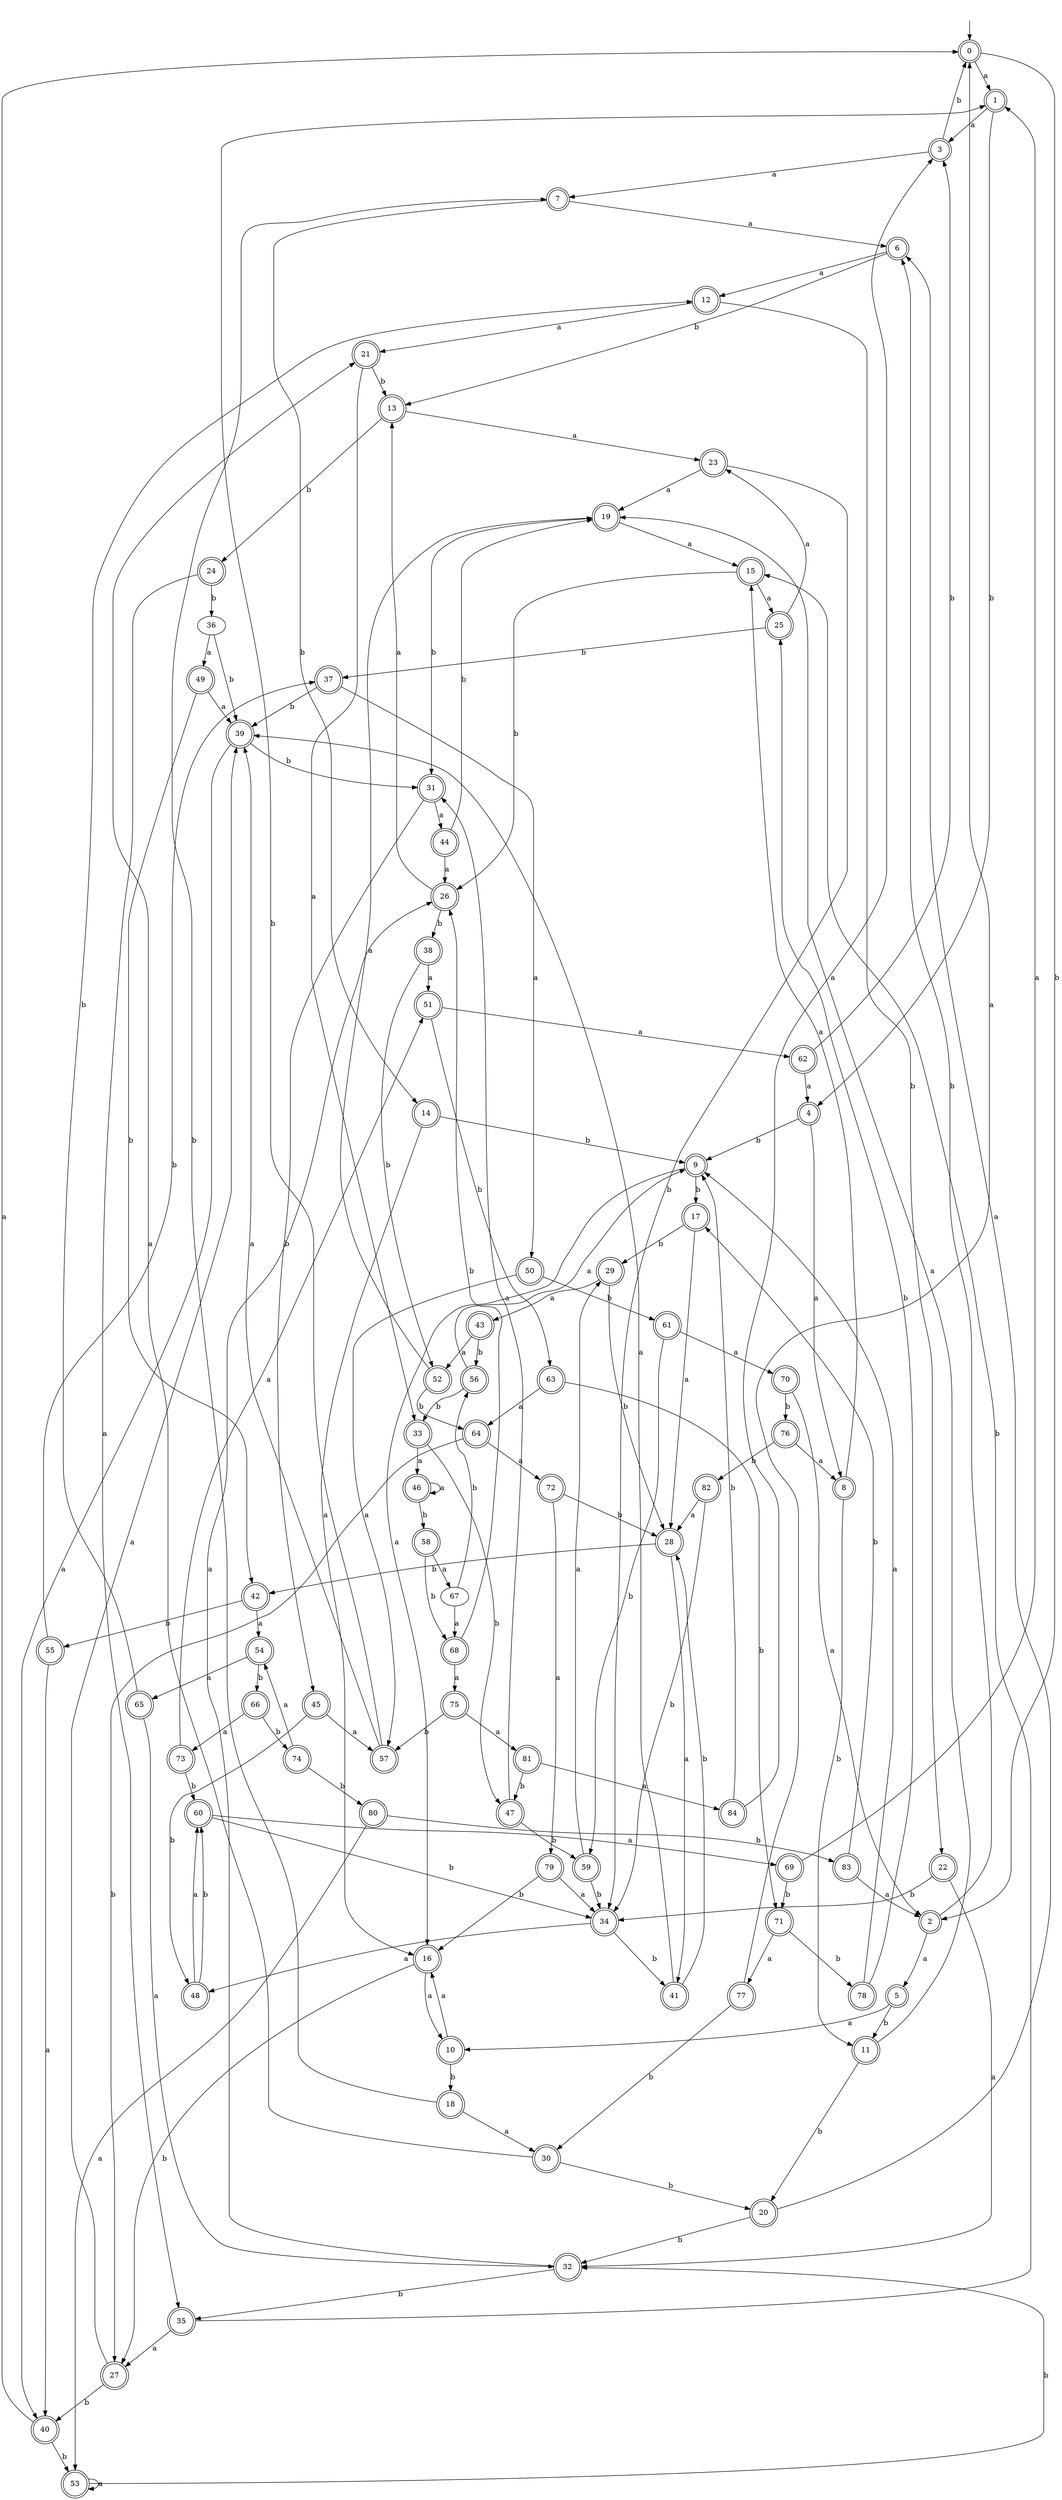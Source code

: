 digraph RandomDFA {
  __start0 [label="", shape=none];
  __start0 -> 0 [label=""];
  0 [shape=circle] [shape=doublecircle]
  0 -> 1 [label="a"]
  0 -> 2 [label="b"]
  1 [shape=doublecircle]
  1 -> 3 [label="a"]
  1 -> 4 [label="b"]
  2 [shape=doublecircle]
  2 -> 5 [label="a"]
  2 -> 6 [label="b"]
  3 [shape=doublecircle]
  3 -> 7 [label="a"]
  3 -> 0 [label="b"]
  4 [shape=doublecircle]
  4 -> 8 [label="a"]
  4 -> 9 [label="b"]
  5 [shape=doublecircle]
  5 -> 10 [label="a"]
  5 -> 11 [label="b"]
  6 [shape=doublecircle]
  6 -> 12 [label="a"]
  6 -> 13 [label="b"]
  7 [shape=doublecircle]
  7 -> 6 [label="a"]
  7 -> 14 [label="b"]
  8 [shape=doublecircle]
  8 -> 15 [label="a"]
  8 -> 11 [label="b"]
  9 [shape=doublecircle]
  9 -> 16 [label="a"]
  9 -> 17 [label="b"]
  10 [shape=doublecircle]
  10 -> 16 [label="a"]
  10 -> 18 [label="b"]
  11 [shape=doublecircle]
  11 -> 19 [label="a"]
  11 -> 20 [label="b"]
  12 [shape=doublecircle]
  12 -> 21 [label="a"]
  12 -> 22 [label="b"]
  13 [shape=doublecircle]
  13 -> 23 [label="a"]
  13 -> 24 [label="b"]
  14 [shape=doublecircle]
  14 -> 16 [label="a"]
  14 -> 9 [label="b"]
  15 [shape=doublecircle]
  15 -> 25 [label="a"]
  15 -> 26 [label="b"]
  16 [shape=doublecircle]
  16 -> 10 [label="a"]
  16 -> 27 [label="b"]
  17 [shape=doublecircle]
  17 -> 28 [label="a"]
  17 -> 29 [label="b"]
  18 [shape=doublecircle]
  18 -> 30 [label="a"]
  18 -> 7 [label="b"]
  19 [shape=doublecircle]
  19 -> 15 [label="a"]
  19 -> 31 [label="b"]
  20 [shape=doublecircle]
  20 -> 6 [label="a"]
  20 -> 32 [label="b"]
  21 [shape=doublecircle]
  21 -> 33 [label="a"]
  21 -> 13 [label="b"]
  22 [shape=doublecircle]
  22 -> 32 [label="a"]
  22 -> 34 [label="b"]
  23 [shape=doublecircle]
  23 -> 19 [label="a"]
  23 -> 34 [label="b"]
  24 [shape=doublecircle]
  24 -> 35 [label="a"]
  24 -> 36 [label="b"]
  25 [shape=doublecircle]
  25 -> 23 [label="a"]
  25 -> 37 [label="b"]
  26 [shape=doublecircle]
  26 -> 13 [label="a"]
  26 -> 38 [label="b"]
  27 [shape=doublecircle]
  27 -> 39 [label="a"]
  27 -> 40 [label="b"]
  28 [shape=doublecircle]
  28 -> 41 [label="a"]
  28 -> 42 [label="b"]
  29 [shape=doublecircle]
  29 -> 43 [label="a"]
  29 -> 28 [label="b"]
  30 [shape=doublecircle]
  30 -> 21 [label="a"]
  30 -> 20 [label="b"]
  31 [shape=doublecircle]
  31 -> 44 [label="a"]
  31 -> 45 [label="b"]
  32 [shape=doublecircle]
  32 -> 26 [label="a"]
  32 -> 35 [label="b"]
  33 [shape=doublecircle]
  33 -> 46 [label="a"]
  33 -> 47 [label="b"]
  34 [shape=doublecircle]
  34 -> 48 [label="a"]
  34 -> 41 [label="b"]
  35 [shape=doublecircle]
  35 -> 27 [label="a"]
  35 -> 15 [label="b"]
  36
  36 -> 49 [label="a"]
  36 -> 39 [label="b"]
  37 [shape=doublecircle]
  37 -> 50 [label="a"]
  37 -> 39 [label="b"]
  38 [shape=doublecircle]
  38 -> 51 [label="a"]
  38 -> 52 [label="b"]
  39 [shape=doublecircle]
  39 -> 40 [label="a"]
  39 -> 31 [label="b"]
  40 [shape=doublecircle]
  40 -> 0 [label="a"]
  40 -> 53 [label="b"]
  41 [shape=doublecircle]
  41 -> 39 [label="a"]
  41 -> 28 [label="b"]
  42 [shape=doublecircle]
  42 -> 54 [label="a"]
  42 -> 55 [label="b"]
  43 [shape=doublecircle]
  43 -> 52 [label="a"]
  43 -> 56 [label="b"]
  44 [shape=doublecircle]
  44 -> 26 [label="a"]
  44 -> 19 [label="b"]
  45 [shape=doublecircle]
  45 -> 57 [label="a"]
  45 -> 48 [label="b"]
  46 [shape=doublecircle]
  46 -> 46 [label="a"]
  46 -> 58 [label="b"]
  47 [shape=doublecircle]
  47 -> 31 [label="a"]
  47 -> 59 [label="b"]
  48 [shape=doublecircle]
  48 -> 60 [label="a"]
  48 -> 60 [label="b"]
  49 [shape=doublecircle]
  49 -> 39 [label="a"]
  49 -> 42 [label="b"]
  50 [shape=doublecircle]
  50 -> 57 [label="a"]
  50 -> 61 [label="b"]
  51 [shape=doublecircle]
  51 -> 62 [label="a"]
  51 -> 63 [label="b"]
  52 [shape=doublecircle]
  52 -> 19 [label="a"]
  52 -> 64 [label="b"]
  53 [shape=doublecircle]
  53 -> 53 [label="a"]
  53 -> 32 [label="b"]
  54 [shape=doublecircle]
  54 -> 65 [label="a"]
  54 -> 66 [label="b"]
  55 [shape=doublecircle]
  55 -> 40 [label="a"]
  55 -> 37 [label="b"]
  56 [shape=doublecircle]
  56 -> 9 [label="a"]
  56 -> 33 [label="b"]
  57 [shape=doublecircle]
  57 -> 39 [label="a"]
  57 -> 1 [label="b"]
  58 [shape=doublecircle]
  58 -> 67 [label="a"]
  58 -> 68 [label="b"]
  59 [shape=doublecircle]
  59 -> 29 [label="a"]
  59 -> 34 [label="b"]
  60 [shape=doublecircle]
  60 -> 69 [label="a"]
  60 -> 34 [label="b"]
  61 [shape=doublecircle]
  61 -> 70 [label="a"]
  61 -> 59 [label="b"]
  62 [shape=doublecircle]
  62 -> 4 [label="a"]
  62 -> 3 [label="b"]
  63 [shape=doublecircle]
  63 -> 64 [label="a"]
  63 -> 71 [label="b"]
  64 [shape=doublecircle]
  64 -> 72 [label="a"]
  64 -> 27 [label="b"]
  65 [shape=doublecircle]
  65 -> 32 [label="a"]
  65 -> 12 [label="b"]
  66 [shape=doublecircle]
  66 -> 73 [label="a"]
  66 -> 74 [label="b"]
  67
  67 -> 68 [label="a"]
  67 -> 56 [label="b"]
  68 [shape=doublecircle]
  68 -> 75 [label="a"]
  68 -> 26 [label="b"]
  69 [shape=doublecircle]
  69 -> 1 [label="a"]
  69 -> 71 [label="b"]
  70 [shape=doublecircle]
  70 -> 2 [label="a"]
  70 -> 76 [label="b"]
  71 [shape=doublecircle]
  71 -> 77 [label="a"]
  71 -> 78 [label="b"]
  72 [shape=doublecircle]
  72 -> 79 [label="a"]
  72 -> 28 [label="b"]
  73 [shape=doublecircle]
  73 -> 51 [label="a"]
  73 -> 60 [label="b"]
  74 [shape=doublecircle]
  74 -> 54 [label="a"]
  74 -> 80 [label="b"]
  75 [shape=doublecircle]
  75 -> 81 [label="a"]
  75 -> 57 [label="b"]
  76 [shape=doublecircle]
  76 -> 8 [label="a"]
  76 -> 82 [label="b"]
  77 [shape=doublecircle]
  77 -> 0 [label="a"]
  77 -> 30 [label="b"]
  78 [shape=doublecircle]
  78 -> 9 [label="a"]
  78 -> 25 [label="b"]
  79 [shape=doublecircle]
  79 -> 34 [label="a"]
  79 -> 16 [label="b"]
  80 [shape=doublecircle]
  80 -> 53 [label="a"]
  80 -> 83 [label="b"]
  81 [shape=doublecircle]
  81 -> 84 [label="a"]
  81 -> 47 [label="b"]
  82 [shape=doublecircle]
  82 -> 28 [label="a"]
  82 -> 34 [label="b"]
  83 [shape=doublecircle]
  83 -> 2 [label="a"]
  83 -> 17 [label="b"]
  84 [shape=doublecircle]
  84 -> 3 [label="a"]
  84 -> 9 [label="b"]
}
